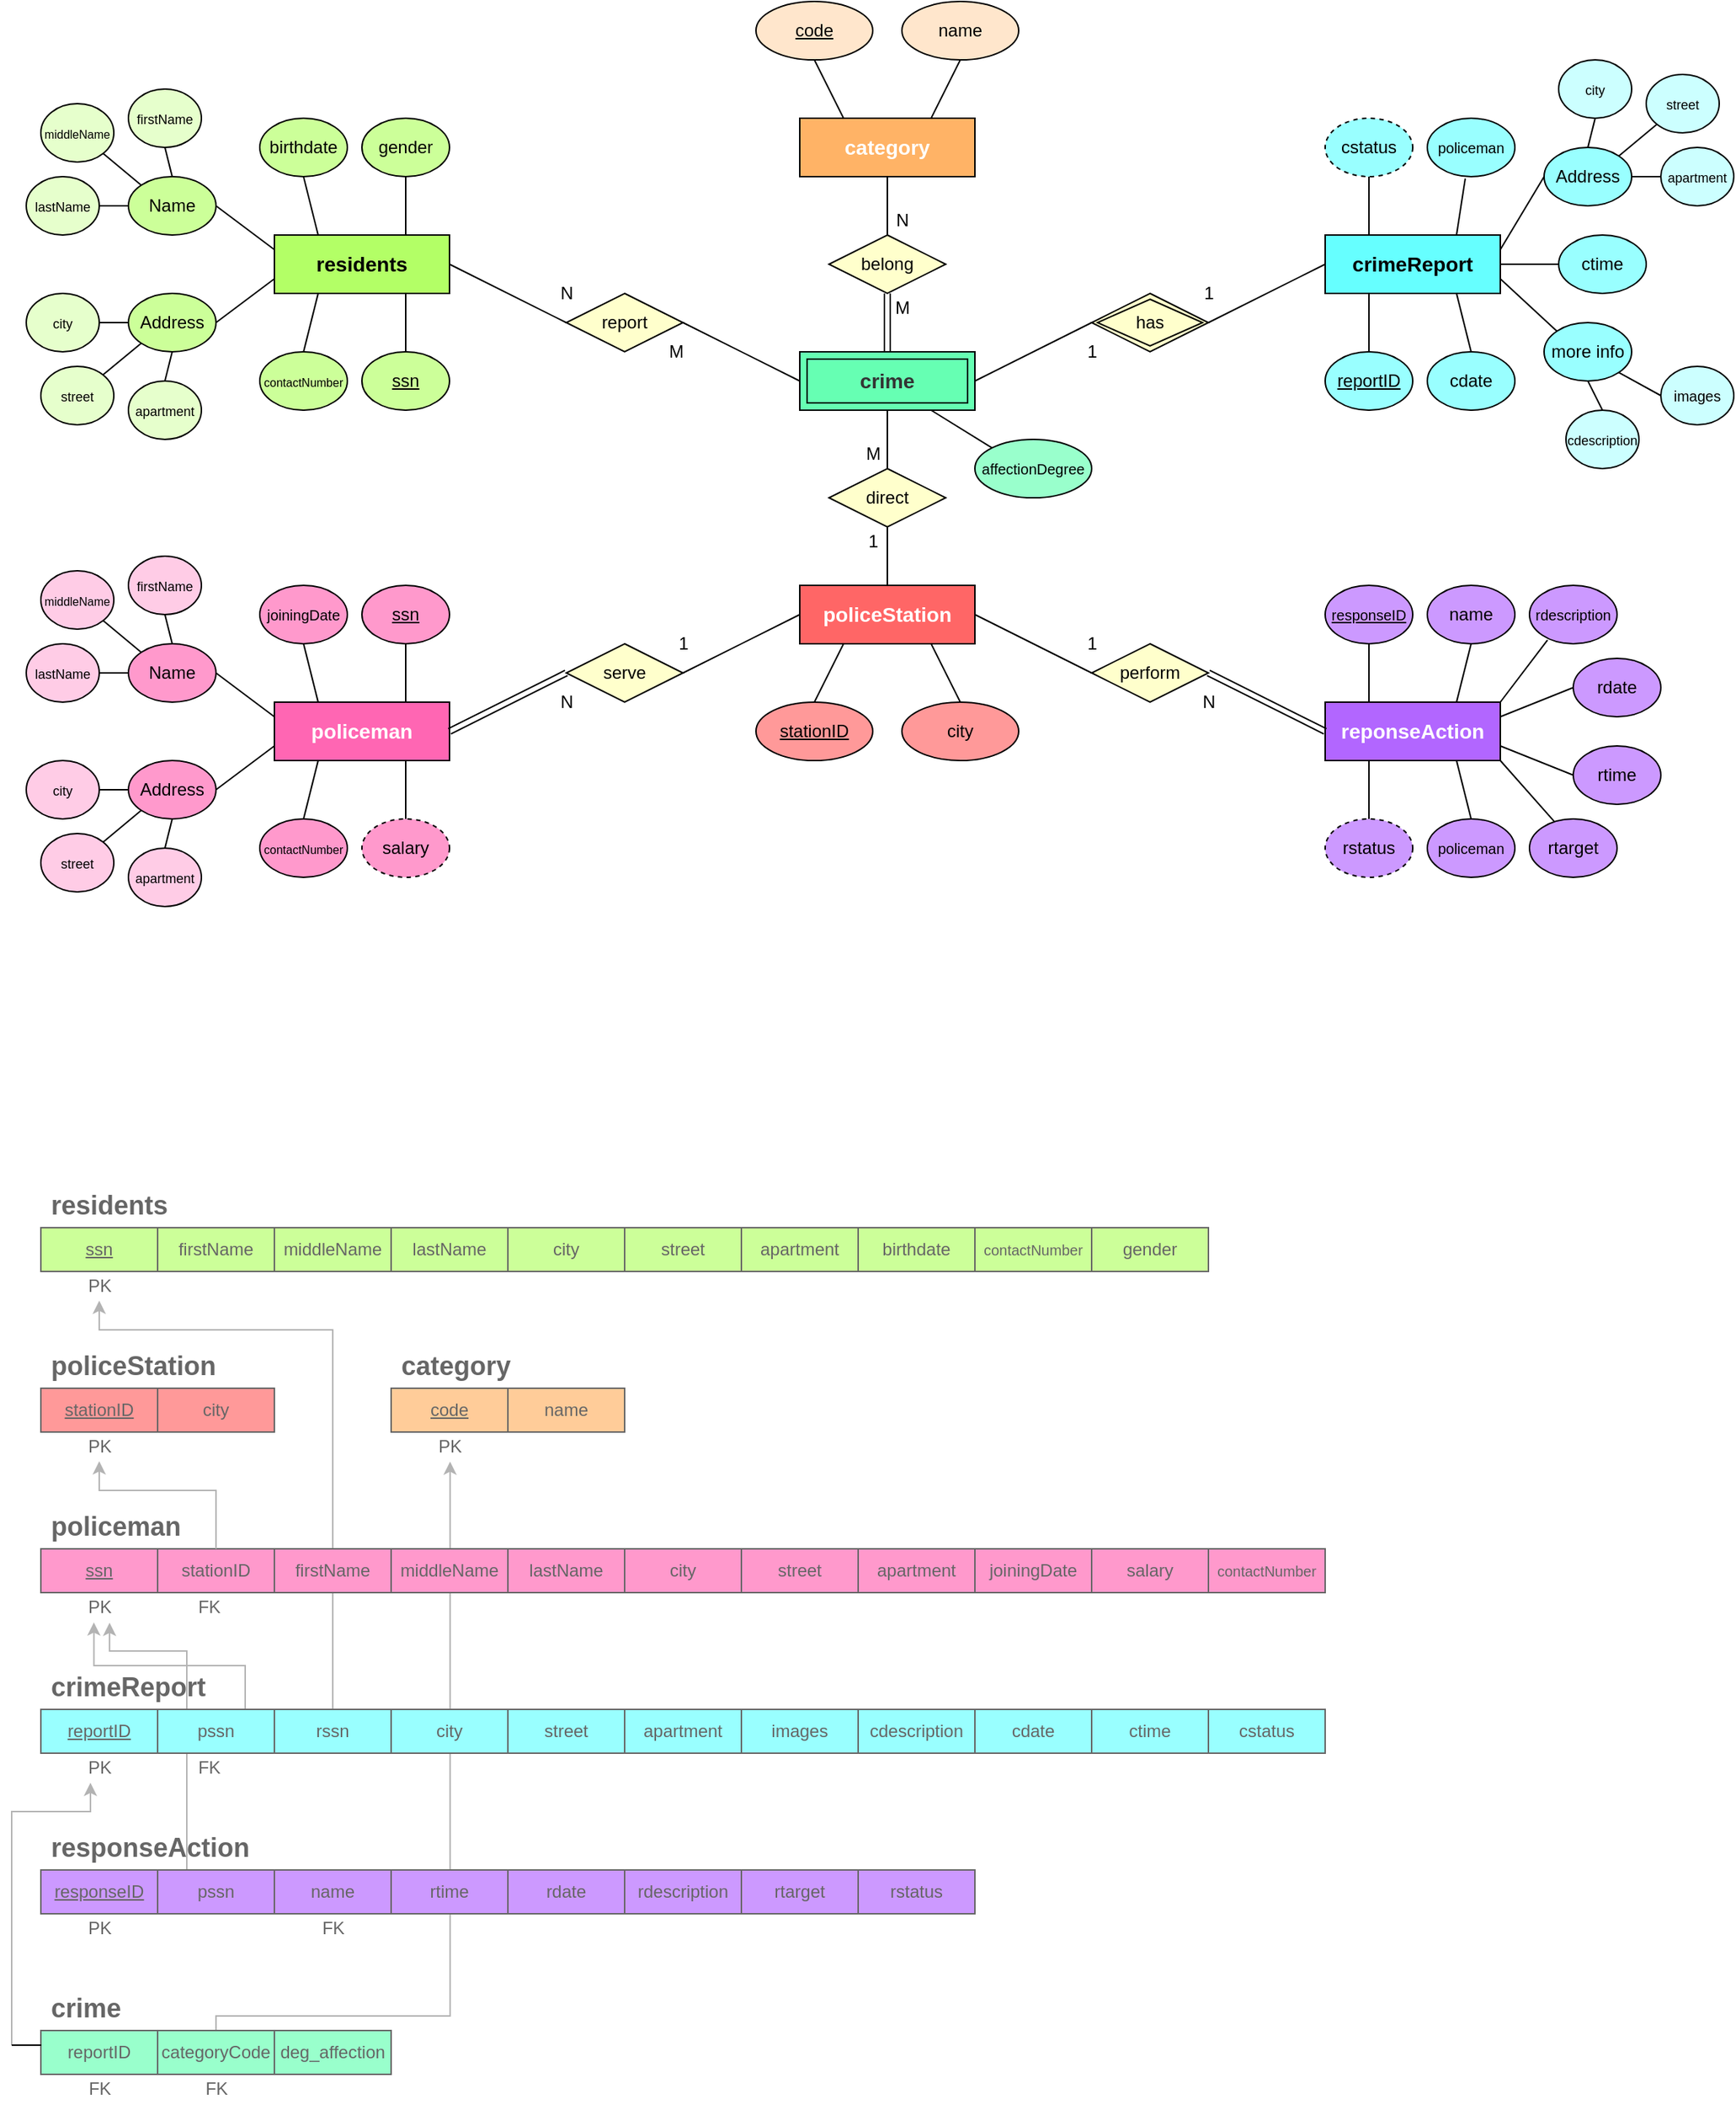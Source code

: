 <mxfile version="15.7.3" type="device"><diagram id="gpGcKiBbCPCmXu0Jpnlw" name="Page-1"><mxGraphModel dx="2313" dy="1711" grid="1" gridSize="10" guides="1" tooltips="1" connect="1" arrows="1" fold="1" page="1" pageScale="1" pageWidth="1600" pageHeight="900" math="0" shadow="0"><root><mxCell id="0"/><mxCell id="1" parent="0"/><mxCell id="67aBHY5QRA2itSq19X-o-214" value="" style="edgeStyle=elbowEdgeStyle;elbow=vertical;endArrow=classic;html=1;rounded=0;fontColor=#666666;strokeColor=#B3B3B3;exitX=0.5;exitY=0;exitDx=0;exitDy=0;entryX=0.5;entryY=1;entryDx=0;entryDy=0;entryPerimeter=0;" parent="1" source="67aBHY5QRA2itSq19X-o-101" target="67aBHY5QRA2itSq19X-o-145" edge="1"><mxGeometry width="50" height="50" relative="1" as="geometry"><mxPoint x="-1110" y="430" as="sourcePoint"/><mxPoint x="-1060" y="380" as="targetPoint"/><Array as="points"><mxPoint x="-1240" y="150"/></Array></mxGeometry></mxCell><mxCell id="67aBHY5QRA2itSq19X-o-205" value="" style="edgeStyle=elbowEdgeStyle;elbow=vertical;endArrow=classic;html=1;rounded=0;fontColor=#666666;entryX=0.736;entryY=1.032;entryDx=0;entryDy=0;entryPerimeter=0;strokeColor=#B3B3B3;exitX=0.25;exitY=0;exitDx=0;exitDy=0;" parent="1" source="67aBHY5QRA2itSq19X-o-123" target="67aBHY5QRA2itSq19X-o-149" edge="1"><mxGeometry width="50" height="50" relative="1" as="geometry"><mxPoint x="-1160" y="520" as="sourcePoint"/><mxPoint x="-1320" y="360" as="targetPoint"/><Array as="points"><mxPoint x="-1240" y="370"/></Array></mxGeometry></mxCell><mxCell id="67aBHY5QRA2itSq19X-o-198" value="" style="edgeStyle=segmentEdgeStyle;endArrow=classic;html=1;rounded=0;fontColor=#666666;entryX=0.513;entryY=1.01;entryDx=0;entryDy=0;entryPerimeter=0;exitX=0.5;exitY=0;exitDx=0;exitDy=0;strokeColor=#B3B3B3;" parent="1" source="67aBHY5QRA2itSq19X-o-139" target="67aBHY5QRA2itSq19X-o-151" edge="1"><mxGeometry width="50" height="50" relative="1" as="geometry"><mxPoint x="-1130" y="680" as="sourcePoint"/><mxPoint x="-1080" y="630" as="targetPoint"/><Array as="points"><mxPoint x="-1240" y="620"/><mxPoint x="-1080" y="620"/></Array></mxGeometry></mxCell><mxCell id="67aBHY5QRA2itSq19X-o-206" value="" style="edgeStyle=elbowEdgeStyle;elbow=vertical;endArrow=classic;html=1;rounded=0;fontColor=#666666;entryX=0.299;entryY=1.013;entryDx=0;entryDy=0;entryPerimeter=0;strokeColor=#B3B3B3;" parent="1" target="67aBHY5QRA2itSq19X-o-160" edge="1"><mxGeometry width="50" height="50" relative="1" as="geometry"><mxPoint x="-1380" y="640" as="sourcePoint"/><mxPoint x="-1360" y="580" as="targetPoint"/><Array as="points"><mxPoint x="-1360" y="480"/><mxPoint x="-1370" y="480"/></Array></mxGeometry></mxCell><mxCell id="67aBHY5QRA2itSq19X-o-207" value="" style="edgeStyle=elbowEdgeStyle;elbow=vertical;endArrow=classic;html=1;rounded=0;fontColor=#666666;exitX=0.75;exitY=0;exitDx=0;exitDy=0;entryX=0.378;entryY=1.021;entryDx=0;entryDy=0;entryPerimeter=0;strokeColor=#B3B3B3;" parent="1" source="67aBHY5QRA2itSq19X-o-110" target="67aBHY5QRA2itSq19X-o-149" edge="1"><mxGeometry width="50" height="50" relative="1" as="geometry"><mxPoint x="-1270" y="390" as="sourcePoint"/><mxPoint x="-1220" y="340" as="targetPoint"/></mxGeometry></mxCell><mxCell id="sPobWmiITJHNBYKtIoy2-1" value="&lt;font style=&quot;font-size: 10px&quot;&gt;&lt;u&gt;responseID&lt;/u&gt;&lt;/font&gt;" style="ellipse;whiteSpace=wrap;html=1;align=center;fillColor=#CC99FF;" parent="1" vertex="1"><mxGeometry x="-480" y="-360" width="60" height="40" as="geometry"/></mxCell><mxCell id="sPobWmiITJHNBYKtIoy2-5" value="report" style="shape=rhombus;perimeter=rhombusPerimeter;whiteSpace=wrap;html=1;align=center;fillColor=#FFFFCC;" parent="1" vertex="1"><mxGeometry x="-1000" y="-560" width="80" height="40" as="geometry"/></mxCell><mxCell id="sPobWmiITJHNBYKtIoy2-6" value="has" style="shape=rhombus;double=1;perimeter=rhombusPerimeter;whiteSpace=wrap;html=1;align=center;fillColor=#FFFFCC;" parent="1" vertex="1"><mxGeometry x="-640" y="-560" width="80" height="40" as="geometry"/></mxCell><mxCell id="sPobWmiITJHNBYKtIoy2-10" value="&lt;h3&gt;residents&lt;/h3&gt;" style="whiteSpace=wrap;html=1;align=center;fillColor=#B3FF66;fontColor=#000000;fontStyle=1;" parent="1" vertex="1"><mxGeometry x="-1200" y="-600" width="120" height="40" as="geometry"/></mxCell><mxCell id="sPobWmiITJHNBYKtIoy2-12" value="&lt;h3&gt;crimeReport&lt;/h3&gt;" style="whiteSpace=wrap;html=1;align=center;fillColor=#66FFFF;fontColor=#000000;fontStyle=1;" parent="1" vertex="1"><mxGeometry x="-480" y="-600" width="120" height="40" as="geometry"/></mxCell><mxCell id="sPobWmiITJHNBYKtIoy2-13" value="&lt;h3&gt;policeman&lt;/h3&gt;" style="whiteSpace=wrap;html=1;align=center;fillColor=#FF66B3;fontColor=#FFFFFF;fontStyle=1;" parent="1" vertex="1"><mxGeometry x="-1200" y="-280" width="120" height="40" as="geometry"/></mxCell><mxCell id="sPobWmiITJHNBYKtIoy2-14" value="&lt;h3&gt;reponseAction&lt;/h3&gt;" style="whiteSpace=wrap;html=1;align=center;fillColor=#B266FF;fontColor=#FFFFFF;fontStyle=1;" parent="1" vertex="1"><mxGeometry x="-480" y="-280" width="120" height="40" as="geometry"/></mxCell><mxCell id="sPobWmiITJHNBYKtIoy2-16" value="&lt;h3&gt;&lt;font color=&quot;#ffffff&quot;&gt;policeStation&lt;/font&gt;&lt;/h3&gt;" style="whiteSpace=wrap;html=1;align=center;fillColor=#FF6666;" parent="1" vertex="1"><mxGeometry x="-840" y="-360" width="120" height="40" as="geometry"/></mxCell><mxCell id="sPobWmiITJHNBYKtIoy2-19" value="&lt;h3&gt;&lt;font color=&quot;#333333&quot;&gt;crime&lt;/font&gt;&lt;/h3&gt;" style="shape=ext;margin=3;double=1;whiteSpace=wrap;html=1;align=center;fillColor=#66FFB3;" parent="1" vertex="1"><mxGeometry x="-840" y="-520" width="120" height="40" as="geometry"/></mxCell><mxCell id="sPobWmiITJHNBYKtIoy2-20" value="&lt;h3&gt;&lt;font color=&quot;#ffffff&quot; data-font-src=&quot;https://fonts.googleapis.com/css?family=tajawal&quot;&gt;category&lt;/font&gt;&lt;/h3&gt;" style="whiteSpace=wrap;html=1;align=center;fillColor=#FFB366;fontStyle=1;" parent="1" vertex="1"><mxGeometry x="-840" y="-680" width="120" height="40" as="geometry"/></mxCell><mxCell id="sPobWmiITJHNBYKtIoy2-21" value="serve" style="shape=rhombus;perimeter=rhombusPerimeter;whiteSpace=wrap;html=1;align=center;fillColor=#FFFFCC;" parent="1" vertex="1"><mxGeometry x="-1000" y="-320" width="80" height="40" as="geometry"/></mxCell><mxCell id="sPobWmiITJHNBYKtIoy2-22" value="perform" style="shape=rhombus;perimeter=rhombusPerimeter;whiteSpace=wrap;html=1;align=center;fillColor=#FFFFCC;" parent="1" vertex="1"><mxGeometry x="-640" y="-320" width="80" height="40" as="geometry"/></mxCell><mxCell id="sPobWmiITJHNBYKtIoy2-23" value="belong" style="shape=rhombus;perimeter=rhombusPerimeter;whiteSpace=wrap;html=1;align=center;fillColor=#FFFFCC;" parent="1" vertex="1"><mxGeometry x="-820" y="-600" width="80" height="40" as="geometry"/></mxCell><mxCell id="sPobWmiITJHNBYKtIoy2-24" value="direct" style="shape=rhombus;perimeter=rhombusPerimeter;whiteSpace=wrap;html=1;align=center;fillColor=#FFFFCC;" parent="1" vertex="1"><mxGeometry x="-820" y="-440" width="80" height="40" as="geometry"/></mxCell><mxCell id="sPobWmiITJHNBYKtIoy2-25" value="" style="endArrow=none;html=1;entryX=0;entryY=0.5;entryDx=0;entryDy=0;exitX=1;exitY=0.5;exitDx=0;exitDy=0;" parent="1" source="sPobWmiITJHNBYKtIoy2-10" target="sPobWmiITJHNBYKtIoy2-5" edge="1"><mxGeometry relative="1" as="geometry"><mxPoint x="-1200" y="-700.5" as="sourcePoint"/><mxPoint x="-1080" y="-700.5" as="targetPoint"/></mxGeometry></mxCell><mxCell id="sPobWmiITJHNBYKtIoy2-27" value="" style="endArrow=none;html=1;entryX=0;entryY=0.5;entryDx=0;entryDy=0;exitX=1;exitY=0.5;exitDx=0;exitDy=0;" parent="1" source="sPobWmiITJHNBYKtIoy2-5" target="sPobWmiITJHNBYKtIoy2-19" edge="1"><mxGeometry relative="1" as="geometry"><mxPoint x="-1010" y="-740.5" as="sourcePoint"/><mxPoint x="-890" y="-740.5" as="targetPoint"/></mxGeometry></mxCell><mxCell id="sPobWmiITJHNBYKtIoy2-28" value="" style="endArrow=none;html=1;entryX=0;entryY=0.5;entryDx=0;entryDy=0;exitX=1;exitY=0.5;exitDx=0;exitDy=0;shape=link;" parent="1" source="sPobWmiITJHNBYKtIoy2-13" target="sPobWmiITJHNBYKtIoy2-21" edge="1"><mxGeometry relative="1" as="geometry"><mxPoint x="-1240.0" y="-310.59" as="sourcePoint"/><mxPoint x="-1120.0" y="-310.59" as="targetPoint"/></mxGeometry></mxCell><mxCell id="sPobWmiITJHNBYKtIoy2-29" value="" style="endArrow=none;html=1;entryX=0;entryY=0.5;entryDx=0;entryDy=0;exitX=1;exitY=0.5;exitDx=0;exitDy=0;" parent="1" source="sPobWmiITJHNBYKtIoy2-21" target="sPobWmiITJHNBYKtIoy2-16" edge="1"><mxGeometry relative="1" as="geometry"><mxPoint x="-1000.0" y="-260.59" as="sourcePoint"/><mxPoint x="-880.0" y="-260.59" as="targetPoint"/></mxGeometry></mxCell><mxCell id="sPobWmiITJHNBYKtIoy2-30" value="" style="endArrow=none;html=1;exitX=1;exitY=0.5;exitDx=0;exitDy=0;entryX=0;entryY=0.5;entryDx=0;entryDy=0;" parent="1" source="sPobWmiITJHNBYKtIoy2-19" target="sPobWmiITJHNBYKtIoy2-6" edge="1"><mxGeometry relative="1" as="geometry"><mxPoint x="-680.0" y="-740.71" as="sourcePoint"/><mxPoint x="-560.0" y="-740.71" as="targetPoint"/></mxGeometry></mxCell><mxCell id="sPobWmiITJHNBYKtIoy2-31" value="" style="endArrow=none;html=1;entryX=0;entryY=0.5;entryDx=0;entryDy=0;exitX=1;exitY=0.5;exitDx=0;exitDy=0;" parent="1" source="sPobWmiITJHNBYKtIoy2-6" target="sPobWmiITJHNBYKtIoy2-12" edge="1"><mxGeometry relative="1" as="geometry"><mxPoint x="-400" y="-740.71" as="sourcePoint"/><mxPoint x="-280" y="-740.71" as="targetPoint"/></mxGeometry></mxCell><mxCell id="sPobWmiITJHNBYKtIoy2-32" value="" style="endArrow=none;html=1;exitX=1;exitY=0.5;exitDx=0;exitDy=0;entryX=0;entryY=0.5;entryDx=0;entryDy=0;shape=link;" parent="1" source="sPobWmiITJHNBYKtIoy2-22" target="sPobWmiITJHNBYKtIoy2-14" edge="1"><mxGeometry relative="1" as="geometry"><mxPoint x="-400" y="-260" as="sourcePoint"/><mxPoint x="-280" y="-260" as="targetPoint"/></mxGeometry></mxCell><mxCell id="sPobWmiITJHNBYKtIoy2-33" value="" style="endArrow=none;html=1;entryX=0;entryY=0.5;entryDx=0;entryDy=0;exitX=1;exitY=0.5;exitDx=0;exitDy=0;" parent="1" source="sPobWmiITJHNBYKtIoy2-16" target="sPobWmiITJHNBYKtIoy2-22" edge="1"><mxGeometry relative="1" as="geometry"><mxPoint x="-680" y="-260" as="sourcePoint"/><mxPoint x="-560" y="-260" as="targetPoint"/></mxGeometry></mxCell><mxCell id="sPobWmiITJHNBYKtIoy2-34" value="" style="endArrow=none;html=1;exitX=0.5;exitY=1;exitDx=0;exitDy=0;entryX=0.5;entryY=0;entryDx=0;entryDy=0;shape=link;" parent="1" source="sPobWmiITJHNBYKtIoy2-23" target="sPobWmiITJHNBYKtIoy2-19" edge="1"><mxGeometry relative="1" as="geometry"><mxPoint x="-780" y="-580" as="sourcePoint"/><mxPoint x="-780" y="-540" as="targetPoint"/></mxGeometry></mxCell><mxCell id="sPobWmiITJHNBYKtIoy2-37" value="" style="endArrow=none;html=1;exitX=0.5;exitY=1;exitDx=0;exitDy=0;entryX=0.5;entryY=0;entryDx=0;entryDy=0;" parent="1" source="sPobWmiITJHNBYKtIoy2-24" target="sPobWmiITJHNBYKtIoy2-16" edge="1"><mxGeometry relative="1" as="geometry"><mxPoint x="-780" y="-340" as="sourcePoint"/><mxPoint x="-780" y="-300" as="targetPoint"/></mxGeometry></mxCell><mxCell id="sPobWmiITJHNBYKtIoy2-38" value="" style="endArrow=none;html=1;exitX=0.5;exitY=1;exitDx=0;exitDy=0;entryX=0.5;entryY=0;entryDx=0;entryDy=0;" parent="1" source="sPobWmiITJHNBYKtIoy2-20" target="sPobWmiITJHNBYKtIoy2-23" edge="1"><mxGeometry relative="1" as="geometry"><mxPoint x="-780.42" y="-700" as="sourcePoint"/><mxPoint x="-780.42" y="-660" as="targetPoint"/></mxGeometry></mxCell><mxCell id="sPobWmiITJHNBYKtIoy2-39" value="" style="endArrow=none;html=1;exitX=0.5;exitY=1;exitDx=0;exitDy=0;entryX=0.5;entryY=0;entryDx=0;entryDy=0;" parent="1" source="sPobWmiITJHNBYKtIoy2-19" target="sPobWmiITJHNBYKtIoy2-24" edge="1"><mxGeometry relative="1" as="geometry"><mxPoint x="-780.42" y="-470" as="sourcePoint"/><mxPoint x="-780.42" y="-430" as="targetPoint"/></mxGeometry></mxCell><mxCell id="sPobWmiITJHNBYKtIoy2-41" value="&lt;u&gt;stationID&lt;/u&gt;" style="ellipse;whiteSpace=wrap;html=1;align=center;fillColor=#FF9999;" parent="1" vertex="1"><mxGeometry x="-870" y="-280" width="80" height="40" as="geometry"/></mxCell><mxCell id="sPobWmiITJHNBYKtIoy2-42" value="city" style="ellipse;whiteSpace=wrap;html=1;align=center;fillColor=#FF9999;" parent="1" vertex="1"><mxGeometry x="-770" y="-280" width="80" height="40" as="geometry"/></mxCell><mxCell id="sPobWmiITJHNBYKtIoy2-43" value="" style="endArrow=none;html=1;exitX=0.75;exitY=1;exitDx=0;exitDy=0;entryX=0.5;entryY=0;entryDx=0;entryDy=0;" parent="1" source="sPobWmiITJHNBYKtIoy2-16" target="sPobWmiITJHNBYKtIoy2-42" edge="1"><mxGeometry relative="1" as="geometry"><mxPoint x="-800" y="-180.34" as="sourcePoint"/><mxPoint x="-680" y="-180.34" as="targetPoint"/></mxGeometry></mxCell><mxCell id="sPobWmiITJHNBYKtIoy2-44" value="" style="endArrow=none;html=1;exitX=0.5;exitY=0;exitDx=0;exitDy=0;entryX=0.25;entryY=1;entryDx=0;entryDy=0;" parent="1" source="sPobWmiITJHNBYKtIoy2-41" target="sPobWmiITJHNBYKtIoy2-16" edge="1"><mxGeometry relative="1" as="geometry"><mxPoint x="-850" y="-290.0" as="sourcePoint"/><mxPoint x="-730" y="-290.0" as="targetPoint"/></mxGeometry></mxCell><mxCell id="sPobWmiITJHNBYKtIoy2-45" value="&lt;font style=&quot;font-size: 10px&quot;&gt;affectionDegree&lt;/font&gt;" style="ellipse;whiteSpace=wrap;html=1;align=center;fillColor=#99FFCC;" parent="1" vertex="1"><mxGeometry x="-720" y="-460" width="80" height="40" as="geometry"/></mxCell><mxCell id="sPobWmiITJHNBYKtIoy2-46" value="" style="endArrow=none;html=1;exitX=0.5;exitY=1;exitDx=0;exitDy=0;entryX=0.25;entryY=0;entryDx=0;entryDy=0;" parent="1" source="sPobWmiITJHNBYKtIoy2-1" target="sPobWmiITJHNBYKtIoy2-14" edge="1"><mxGeometry relative="1" as="geometry"><mxPoint x="-480" y="-310" as="sourcePoint"/><mxPoint x="-450" y="-290" as="targetPoint"/></mxGeometry></mxCell><mxCell id="sPobWmiITJHNBYKtIoy2-47" value="" style="endArrow=none;html=1;exitX=0.75;exitY=1;exitDx=0;exitDy=0;entryX=0;entryY=0;entryDx=0;entryDy=0;" parent="1" source="sPobWmiITJHNBYKtIoy2-19" target="sPobWmiITJHNBYKtIoy2-45" edge="1"><mxGeometry relative="1" as="geometry"><mxPoint x="-680" y="-400" as="sourcePoint"/><mxPoint x="-560" y="-400" as="targetPoint"/></mxGeometry></mxCell><mxCell id="sPobWmiITJHNBYKtIoy2-49" value="name" style="ellipse;whiteSpace=wrap;html=1;align=center;fillColor=#FFE6CC;" parent="1" vertex="1"><mxGeometry x="-770" y="-760" width="80" height="40" as="geometry"/></mxCell><mxCell id="sPobWmiITJHNBYKtIoy2-50" value="&lt;u&gt;code&lt;/u&gt;" style="ellipse;whiteSpace=wrap;html=1;align=center;fillColor=#FFE6CC;" parent="1" vertex="1"><mxGeometry x="-870" y="-760" width="80" height="40" as="geometry"/></mxCell><mxCell id="sPobWmiITJHNBYKtIoy2-52" value="" style="endArrow=none;html=1;entryX=0.5;entryY=1;entryDx=0;entryDy=0;exitX=0.25;exitY=0;exitDx=0;exitDy=0;" parent="1" source="sPobWmiITJHNBYKtIoy2-20" target="sPobWmiITJHNBYKtIoy2-50" edge="1"><mxGeometry relative="1" as="geometry"><mxPoint x="-970" y="-690" as="sourcePoint"/><mxPoint x="-850" y="-690" as="targetPoint"/></mxGeometry></mxCell><mxCell id="sPobWmiITJHNBYKtIoy2-53" value="" style="endArrow=none;html=1;exitX=0.5;exitY=1;exitDx=0;exitDy=0;entryX=0.75;entryY=0;entryDx=0;entryDy=0;" parent="1" source="sPobWmiITJHNBYKtIoy2-49" target="sPobWmiITJHNBYKtIoy2-20" edge="1"><mxGeometry relative="1" as="geometry"><mxPoint x="-700" y="-700" as="sourcePoint"/><mxPoint x="-580" y="-700" as="targetPoint"/></mxGeometry></mxCell><mxCell id="sPobWmiITJHNBYKtIoy2-59" value="name" style="ellipse;whiteSpace=wrap;html=1;align=center;fillColor=#CC99FF;" parent="1" vertex="1"><mxGeometry x="-410" y="-360" width="60" height="40" as="geometry"/></mxCell><mxCell id="sPobWmiITJHNBYKtIoy2-60" value="&lt;font style=&quot;font-size: 10px&quot;&gt;rdescription&lt;/font&gt;" style="ellipse;whiteSpace=wrap;html=1;align=center;fillColor=#CC99FF;" parent="1" vertex="1"><mxGeometry x="-340" y="-360" width="60" height="40" as="geometry"/></mxCell><mxCell id="sPobWmiITJHNBYKtIoy2-61" value="rdate" style="ellipse;whiteSpace=wrap;html=1;align=center;fillColor=#CC99FF;" parent="1" vertex="1"><mxGeometry x="-310" y="-310" width="60" height="40" as="geometry"/></mxCell><mxCell id="sPobWmiITJHNBYKtIoy2-62" value="rtime" style="ellipse;whiteSpace=wrap;html=1;align=center;fillColor=#CC99FF;" parent="1" vertex="1"><mxGeometry x="-310" y="-250" width="60" height="40" as="geometry"/></mxCell><mxCell id="sPobWmiITJHNBYKtIoy2-63" value="rstatus" style="ellipse;whiteSpace=wrap;html=1;align=center;fillColor=#CC99FF;dashed=1;" parent="1" vertex="1"><mxGeometry x="-480" y="-200" width="60" height="40" as="geometry"/></mxCell><mxCell id="sPobWmiITJHNBYKtIoy2-64" value="&lt;font style=&quot;font-size: 10px&quot;&gt;policeman&lt;/font&gt;" style="ellipse;whiteSpace=wrap;html=1;align=center;fillColor=#CC99FF;" parent="1" vertex="1"><mxGeometry x="-410" y="-200" width="60" height="40" as="geometry"/></mxCell><mxCell id="sPobWmiITJHNBYKtIoy2-65" value="rtarget" style="ellipse;whiteSpace=wrap;html=1;align=center;fillColor=#CC99FF;" parent="1" vertex="1"><mxGeometry x="-340" y="-200" width="60" height="40" as="geometry"/></mxCell><mxCell id="sPobWmiITJHNBYKtIoy2-66" value="" style="endArrow=none;html=1;exitX=0.5;exitY=1;exitDx=0;exitDy=0;entryX=0.75;entryY=0;entryDx=0;entryDy=0;" parent="1" source="sPobWmiITJHNBYKtIoy2-59" target="sPobWmiITJHNBYKtIoy2-14" edge="1"><mxGeometry relative="1" as="geometry"><mxPoint x="-400" y="-310" as="sourcePoint"/><mxPoint x="-370" y="-290" as="targetPoint"/></mxGeometry></mxCell><mxCell id="sPobWmiITJHNBYKtIoy2-67" value="" style="endArrow=none;html=1;exitX=0.206;exitY=0.936;exitDx=0;exitDy=0;exitPerimeter=0;entryX=1;entryY=0;entryDx=0;entryDy=0;" parent="1" source="sPobWmiITJHNBYKtIoy2-60" target="sPobWmiITJHNBYKtIoy2-14" edge="1"><mxGeometry relative="1" as="geometry"><mxPoint x="-360" y="-310" as="sourcePoint"/><mxPoint x="-330" y="-290" as="targetPoint"/></mxGeometry></mxCell><mxCell id="sPobWmiITJHNBYKtIoy2-68" value="" style="endArrow=none;html=1;exitX=1;exitY=0.25;exitDx=0;exitDy=0;entryX=0;entryY=0.5;entryDx=0;entryDy=0;" parent="1" source="sPobWmiITJHNBYKtIoy2-14" target="sPobWmiITJHNBYKtIoy2-61" edge="1"><mxGeometry relative="1" as="geometry"><mxPoint x="-350" y="-280" as="sourcePoint"/><mxPoint x="-320" y="-260" as="targetPoint"/></mxGeometry></mxCell><mxCell id="sPobWmiITJHNBYKtIoy2-72" value="" style="endArrow=none;html=1;exitX=1;exitY=0.75;exitDx=0;exitDy=0;entryX=0;entryY=0.5;entryDx=0;entryDy=0;" parent="1" source="sPobWmiITJHNBYKtIoy2-14" target="sPobWmiITJHNBYKtIoy2-62" edge="1"><mxGeometry relative="1" as="geometry"><mxPoint x="-350" y="-240" as="sourcePoint"/><mxPoint x="-330" y="-210" as="targetPoint"/></mxGeometry></mxCell><mxCell id="sPobWmiITJHNBYKtIoy2-73" value="" style="endArrow=none;html=1;exitX=1;exitY=1;exitDx=0;exitDy=0;entryX=0.282;entryY=0.043;entryDx=0;entryDy=0;entryPerimeter=0;" parent="1" source="sPobWmiITJHNBYKtIoy2-14" target="sPobWmiITJHNBYKtIoy2-65" edge="1"><mxGeometry relative="1" as="geometry"><mxPoint x="-360" y="-220" as="sourcePoint"/><mxPoint x="-330" y="-200" as="targetPoint"/></mxGeometry></mxCell><mxCell id="sPobWmiITJHNBYKtIoy2-74" value="" style="endArrow=none;html=1;exitX=0.75;exitY=1;exitDx=0;exitDy=0;entryX=0.5;entryY=0;entryDx=0;entryDy=0;" parent="1" source="sPobWmiITJHNBYKtIoy2-14" target="sPobWmiITJHNBYKtIoy2-64" edge="1"><mxGeometry relative="1" as="geometry"><mxPoint x="-410" y="-230" as="sourcePoint"/><mxPoint x="-380" y="-210" as="targetPoint"/></mxGeometry></mxCell><mxCell id="sPobWmiITJHNBYKtIoy2-75" value="" style="endArrow=none;html=1;exitX=0.25;exitY=1;exitDx=0;exitDy=0;entryX=0.5;entryY=0;entryDx=0;entryDy=0;" parent="1" source="sPobWmiITJHNBYKtIoy2-14" target="sPobWmiITJHNBYKtIoy2-63" edge="1"><mxGeometry relative="1" as="geometry"><mxPoint x="-470" y="-230" as="sourcePoint"/><mxPoint x="-440" y="-210" as="targetPoint"/></mxGeometry></mxCell><mxCell id="sPobWmiITJHNBYKtIoy2-80" value="&lt;font style=&quot;font-size: 12px&quot;&gt;salary&lt;/font&gt;" style="ellipse;whiteSpace=wrap;html=1;align=center;fillColor=#FF99CC;dashed=1;" parent="1" vertex="1"><mxGeometry x="-1140" y="-200" width="60" height="40" as="geometry"/></mxCell><mxCell id="sPobWmiITJHNBYKtIoy2-81" value="&lt;font style=&quot;font-size: 8px&quot;&gt;contactNumber&lt;/font&gt;" style="ellipse;whiteSpace=wrap;html=1;align=center;fillColor=#FF99CC;" parent="1" vertex="1"><mxGeometry x="-1210" y="-200" width="60" height="40" as="geometry"/></mxCell><mxCell id="sPobWmiITJHNBYKtIoy2-82" value="&lt;font size=&quot;1&quot;&gt;&lt;u style=&quot;font-size: 12px&quot;&gt;ssn&lt;/u&gt;&lt;/font&gt;" style="ellipse;whiteSpace=wrap;html=1;align=center;fillColor=#FF99CC;" parent="1" vertex="1"><mxGeometry x="-1140" y="-360" width="60" height="40" as="geometry"/></mxCell><mxCell id="sPobWmiITJHNBYKtIoy2-83" value="&lt;font style=&quot;font-size: 10px&quot;&gt;joiningDate&lt;/font&gt;" style="ellipse;whiteSpace=wrap;html=1;align=center;fillColor=#FF99CC;" parent="1" vertex="1"><mxGeometry x="-1210" y="-360" width="60" height="40" as="geometry"/></mxCell><mxCell id="sPobWmiITJHNBYKtIoy2-84" value="&lt;font style=&quot;font-size: 12px&quot;&gt;Name&lt;/font&gt;" style="ellipse;whiteSpace=wrap;html=1;align=center;fillColor=#FF99CC;" parent="1" vertex="1"><mxGeometry x="-1300" y="-320" width="60" height="40" as="geometry"/></mxCell><mxCell id="sPobWmiITJHNBYKtIoy2-85" value="&lt;font style=&quot;font-size: 12px&quot;&gt;Address&lt;/font&gt;" style="ellipse;whiteSpace=wrap;html=1;align=center;fillColor=#FF99CC;" parent="1" vertex="1"><mxGeometry x="-1300" y="-240" width="60" height="40" as="geometry"/></mxCell><mxCell id="sPobWmiITJHNBYKtIoy2-88" value="" style="endArrow=none;html=1;exitX=0.75;exitY=1;exitDx=0;exitDy=0;entryX=0.5;entryY=0;entryDx=0;entryDy=0;" parent="1" source="sPobWmiITJHNBYKtIoy2-13" target="sPobWmiITJHNBYKtIoy2-80" edge="1"><mxGeometry relative="1" as="geometry"><mxPoint x="-1110" y="-220.29" as="sourcePoint"/><mxPoint x="-1050" y="-220.29" as="targetPoint"/></mxGeometry></mxCell><mxCell id="sPobWmiITJHNBYKtIoy2-89" value="" style="endArrow=none;html=1;entryX=0.25;entryY=1;entryDx=0;entryDy=0;exitX=0.5;exitY=0;exitDx=0;exitDy=0;" parent="1" source="sPobWmiITJHNBYKtIoy2-81" target="sPobWmiITJHNBYKtIoy2-13" edge="1"><mxGeometry relative="1" as="geometry"><mxPoint x="-1220" y="-220.29" as="sourcePoint"/><mxPoint x="-1160" y="-220.29" as="targetPoint"/></mxGeometry></mxCell><mxCell id="sPobWmiITJHNBYKtIoy2-90" value="" style="endArrow=none;html=1;entryX=0.5;entryY=1;entryDx=0;entryDy=0;exitX=0.75;exitY=0;exitDx=0;exitDy=0;" parent="1" source="sPobWmiITJHNBYKtIoy2-13" target="sPobWmiITJHNBYKtIoy2-82" edge="1"><mxGeometry relative="1" as="geometry"><mxPoint x="-1180" y="-300.29" as="sourcePoint"/><mxPoint x="-1120" y="-300.29" as="targetPoint"/></mxGeometry></mxCell><mxCell id="sPobWmiITJHNBYKtIoy2-91" value="" style="endArrow=none;html=1;exitX=0.5;exitY=1;exitDx=0;exitDy=0;entryX=0.25;entryY=0;entryDx=0;entryDy=0;" parent="1" source="sPobWmiITJHNBYKtIoy2-83" target="sPobWmiITJHNBYKtIoy2-13" edge="1"><mxGeometry relative="1" as="geometry"><mxPoint x="-1210" y="-300.29" as="sourcePoint"/><mxPoint x="-1150" y="-300.29" as="targetPoint"/></mxGeometry></mxCell><mxCell id="sPobWmiITJHNBYKtIoy2-92" value="" style="endArrow=none;html=1;entryX=0;entryY=0.75;entryDx=0;entryDy=0;exitX=1;exitY=0.5;exitDx=0;exitDy=0;" parent="1" source="sPobWmiITJHNBYKtIoy2-85" target="sPobWmiITJHNBYKtIoy2-13" edge="1"><mxGeometry relative="1" as="geometry"><mxPoint x="-1280" y="-250" as="sourcePoint"/><mxPoint x="-1220" y="-250" as="targetPoint"/></mxGeometry></mxCell><mxCell id="sPobWmiITJHNBYKtIoy2-93" value="" style="endArrow=none;html=1;entryX=0;entryY=0.25;entryDx=0;entryDy=0;exitX=1;exitY=0.5;exitDx=0;exitDy=0;" parent="1" source="sPobWmiITJHNBYKtIoy2-84" target="sPobWmiITJHNBYKtIoy2-13" edge="1"><mxGeometry relative="1" as="geometry"><mxPoint x="-1280" y="-270" as="sourcePoint"/><mxPoint x="-1220" y="-270" as="targetPoint"/></mxGeometry></mxCell><mxCell id="sPobWmiITJHNBYKtIoy2-96" value="&lt;font style=&quot;font-size: 9px&quot;&gt;lastName&lt;/font&gt;" style="ellipse;whiteSpace=wrap;html=1;align=center;fillColor=#FFCCE6;" parent="1" vertex="1"><mxGeometry x="-1370" y="-320" width="50" height="40" as="geometry"/></mxCell><mxCell id="sPobWmiITJHNBYKtIoy2-100" value="&lt;font style=&quot;font-size: 8px&quot;&gt;middleName&lt;/font&gt;" style="ellipse;whiteSpace=wrap;html=1;align=center;fillColor=#FFCCE6;" parent="1" vertex="1"><mxGeometry x="-1360" y="-370" width="50" height="40" as="geometry"/></mxCell><mxCell id="sPobWmiITJHNBYKtIoy2-101" value="&lt;font style=&quot;font-size: 9px&quot;&gt;firstName&lt;/font&gt;" style="ellipse;whiteSpace=wrap;html=1;align=center;fillColor=#FFCCE6;" parent="1" vertex="1"><mxGeometry x="-1300" y="-380" width="50" height="40" as="geometry"/></mxCell><mxCell id="sPobWmiITJHNBYKtIoy2-102" value="&lt;font style=&quot;font-size: 9px&quot;&gt;city&lt;/font&gt;" style="ellipse;whiteSpace=wrap;html=1;align=center;fillColor=#FFCCE6;" parent="1" vertex="1"><mxGeometry x="-1370" y="-240" width="50" height="40" as="geometry"/></mxCell><mxCell id="sPobWmiITJHNBYKtIoy2-103" value="&lt;font style=&quot;font-size: 9px&quot;&gt;street&lt;/font&gt;" style="ellipse;whiteSpace=wrap;html=1;align=center;fillColor=#FFCCE6;" parent="1" vertex="1"><mxGeometry x="-1360" y="-190" width="50" height="40" as="geometry"/></mxCell><mxCell id="sPobWmiITJHNBYKtIoy2-104" value="&lt;font style=&quot;font-size: 9px&quot;&gt;apartment&lt;/font&gt;" style="ellipse;whiteSpace=wrap;html=1;align=center;fillColor=#FFCCE6;" parent="1" vertex="1"><mxGeometry x="-1300" y="-180" width="50" height="40" as="geometry"/></mxCell><mxCell id="sPobWmiITJHNBYKtIoy2-105" value="" style="endArrow=none;html=1;entryX=0.5;entryY=0;entryDx=0;entryDy=0;exitX=0.5;exitY=1;exitDx=0;exitDy=0;" parent="1" source="sPobWmiITJHNBYKtIoy2-85" target="sPobWmiITJHNBYKtIoy2-104" edge="1"><mxGeometry relative="1" as="geometry"><mxPoint x="-1280" y="-190" as="sourcePoint"/><mxPoint x="-1250" y="-190" as="targetPoint"/></mxGeometry></mxCell><mxCell id="sPobWmiITJHNBYKtIoy2-106" value="" style="endArrow=none;html=1;entryX=0;entryY=1;entryDx=0;entryDy=0;exitX=1;exitY=0;exitDx=0;exitDy=0;" parent="1" source="sPobWmiITJHNBYKtIoy2-103" target="sPobWmiITJHNBYKtIoy2-85" edge="1"><mxGeometry relative="1" as="geometry"><mxPoint x="-1320" y="-200" as="sourcePoint"/><mxPoint x="-1290" y="-200" as="targetPoint"/></mxGeometry></mxCell><mxCell id="sPobWmiITJHNBYKtIoy2-107" value="" style="endArrow=none;html=1;entryX=0;entryY=0.5;entryDx=0;entryDy=0;exitX=1;exitY=0.5;exitDx=0;exitDy=0;" parent="1" source="sPobWmiITJHNBYKtIoy2-102" target="sPobWmiITJHNBYKtIoy2-85" edge="1"><mxGeometry relative="1" as="geometry"><mxPoint x="-1330" y="-240.57" as="sourcePoint"/><mxPoint x="-1300" y="-240.57" as="targetPoint"/></mxGeometry></mxCell><mxCell id="sPobWmiITJHNBYKtIoy2-108" value="" style="endArrow=none;html=1;entryX=0;entryY=0.5;entryDx=0;entryDy=0;exitX=1;exitY=0.5;exitDx=0;exitDy=0;" parent="1" source="sPobWmiITJHNBYKtIoy2-96" target="sPobWmiITJHNBYKtIoy2-84" edge="1"><mxGeometry relative="1" as="geometry"><mxPoint x="-1330" y="-280" as="sourcePoint"/><mxPoint x="-1300" y="-280" as="targetPoint"/></mxGeometry></mxCell><mxCell id="sPobWmiITJHNBYKtIoy2-109" value="" style="endArrow=none;html=1;entryX=0;entryY=0;entryDx=0;entryDy=0;exitX=1;exitY=1;exitDx=0;exitDy=0;" parent="1" source="sPobWmiITJHNBYKtIoy2-100" target="sPobWmiITJHNBYKtIoy2-84" edge="1"><mxGeometry relative="1" as="geometry"><mxPoint x="-1320" y="-320.57" as="sourcePoint"/><mxPoint x="-1290" y="-320.57" as="targetPoint"/></mxGeometry></mxCell><mxCell id="sPobWmiITJHNBYKtIoy2-111" value="" style="endArrow=none;html=1;exitX=0.5;exitY=1;exitDx=0;exitDy=0;entryX=0.5;entryY=0;entryDx=0;entryDy=0;" parent="1" source="sPobWmiITJHNBYKtIoy2-101" target="sPobWmiITJHNBYKtIoy2-84" edge="1"><mxGeometry relative="1" as="geometry"><mxPoint x="-1280" y="-330" as="sourcePoint"/><mxPoint x="-1250" y="-330" as="targetPoint"/></mxGeometry></mxCell><mxCell id="sPobWmiITJHNBYKtIoy2-114" value="&lt;span style=&quot;font-size: 8px&quot;&gt;contactNumber&lt;/span&gt;" style="ellipse;whiteSpace=wrap;html=1;align=center;fillColor=#CCFF99;" parent="1" vertex="1"><mxGeometry x="-1210" y="-520" width="60" height="40" as="geometry"/></mxCell><mxCell id="sPobWmiITJHNBYKtIoy2-115" value="&lt;font size=&quot;1&quot;&gt;&lt;span style=&quot;font-size: 12px&quot;&gt;gender&lt;/span&gt;&lt;/font&gt;" style="ellipse;whiteSpace=wrap;html=1;align=center;fillColor=#CCFF99;" parent="1" vertex="1"><mxGeometry x="-1140" y="-680" width="60" height="40" as="geometry"/></mxCell><mxCell id="sPobWmiITJHNBYKtIoy2-116" value="&lt;font size=&quot;1&quot;&gt;&lt;span style=&quot;font-size: 12px&quot;&gt;birthdate&lt;/span&gt;&lt;/font&gt;" style="ellipse;whiteSpace=wrap;html=1;align=center;fillColor=#CCFF99;" parent="1" vertex="1"><mxGeometry x="-1210" y="-680" width="60" height="40" as="geometry"/></mxCell><mxCell id="sPobWmiITJHNBYKtIoy2-124" value="&lt;font size=&quot;1&quot;&gt;&lt;span style=&quot;font-size: 12px&quot;&gt;&lt;u&gt;ssn&lt;/u&gt;&lt;/span&gt;&lt;/font&gt;" style="ellipse;whiteSpace=wrap;html=1;align=center;fillColor=#CCFF99;" parent="1" vertex="1"><mxGeometry x="-1140" y="-520" width="60" height="40" as="geometry"/></mxCell><mxCell id="sPobWmiITJHNBYKtIoy2-125" value="&lt;font style=&quot;font-size: 12px&quot;&gt;Name&lt;/font&gt;" style="ellipse;whiteSpace=wrap;html=1;align=center;fillColor=#CCFF99;" parent="1" vertex="1"><mxGeometry x="-1300" y="-640" width="60" height="40" as="geometry"/></mxCell><mxCell id="sPobWmiITJHNBYKtIoy2-126" value="&lt;font style=&quot;font-size: 12px&quot;&gt;Address&lt;/font&gt;" style="ellipse;whiteSpace=wrap;html=1;align=center;fillColor=#CCFF99;" parent="1" vertex="1"><mxGeometry x="-1300" y="-560" width="60" height="40" as="geometry"/></mxCell><mxCell id="sPobWmiITJHNBYKtIoy2-127" value="&lt;font style=&quot;font-size: 9px&quot;&gt;lastName&lt;/font&gt;" style="ellipse;whiteSpace=wrap;html=1;align=center;fillColor=#E6FFCC;" parent="1" vertex="1"><mxGeometry x="-1370" y="-640" width="50" height="40" as="geometry"/></mxCell><mxCell id="sPobWmiITJHNBYKtIoy2-128" value="&lt;font style=&quot;font-size: 8px&quot;&gt;middleName&lt;/font&gt;" style="ellipse;whiteSpace=wrap;html=1;align=center;fillColor=#E6FFCC;" parent="1" vertex="1"><mxGeometry x="-1360" y="-690" width="50" height="40" as="geometry"/></mxCell><mxCell id="sPobWmiITJHNBYKtIoy2-129" value="&lt;font style=&quot;font-size: 9px&quot;&gt;firstName&lt;/font&gt;" style="ellipse;whiteSpace=wrap;html=1;align=center;fillColor=#E6FFCC;" parent="1" vertex="1"><mxGeometry x="-1300" y="-700" width="50" height="40" as="geometry"/></mxCell><mxCell id="sPobWmiITJHNBYKtIoy2-130" value="&lt;font style=&quot;font-size: 9px&quot;&gt;city&lt;/font&gt;" style="ellipse;whiteSpace=wrap;html=1;align=center;fillColor=#E6FFCC;" parent="1" vertex="1"><mxGeometry x="-1370" y="-560" width="50" height="40" as="geometry"/></mxCell><mxCell id="sPobWmiITJHNBYKtIoy2-131" value="&lt;font style=&quot;font-size: 9px&quot;&gt;street&lt;/font&gt;" style="ellipse;whiteSpace=wrap;html=1;align=center;fillColor=#E6FFCC;" parent="1" vertex="1"><mxGeometry x="-1360" y="-510" width="50" height="40" as="geometry"/></mxCell><mxCell id="sPobWmiITJHNBYKtIoy2-132" value="&lt;font style=&quot;font-size: 9px&quot;&gt;apartment&lt;/font&gt;" style="ellipse;whiteSpace=wrap;html=1;align=center;fillColor=#E6FFCC;" parent="1" vertex="1"><mxGeometry x="-1300" y="-500" width="50" height="40" as="geometry"/></mxCell><mxCell id="sPobWmiITJHNBYKtIoy2-133" value="" style="endArrow=none;html=1;entryX=0.5;entryY=0;entryDx=0;entryDy=0;exitX=0.5;exitY=1;exitDx=0;exitDy=0;" parent="1" source="sPobWmiITJHNBYKtIoy2-126" edge="1"><mxGeometry relative="1" as="geometry"><mxPoint x="-1280" y="-510" as="sourcePoint"/><mxPoint x="-1275" y="-500" as="targetPoint"/></mxGeometry></mxCell><mxCell id="sPobWmiITJHNBYKtIoy2-134" value="" style="endArrow=none;html=1;entryX=0;entryY=1;entryDx=0;entryDy=0;exitX=1;exitY=0;exitDx=0;exitDy=0;" parent="1" target="sPobWmiITJHNBYKtIoy2-126" edge="1"><mxGeometry relative="1" as="geometry"><mxPoint x="-1317.427" y="-504.226" as="sourcePoint"/><mxPoint x="-1290" y="-520" as="targetPoint"/></mxGeometry></mxCell><mxCell id="sPobWmiITJHNBYKtIoy2-135" value="" style="endArrow=none;html=1;entryX=0;entryY=0.5;entryDx=0;entryDy=0;exitX=1;exitY=0.5;exitDx=0;exitDy=0;" parent="1" source="sPobWmiITJHNBYKtIoy2-130" target="sPobWmiITJHNBYKtIoy2-126" edge="1"><mxGeometry relative="1" as="geometry"><mxPoint x="-1330" y="-560.57" as="sourcePoint"/><mxPoint x="-1300" y="-560.57" as="targetPoint"/></mxGeometry></mxCell><mxCell id="sPobWmiITJHNBYKtIoy2-136" value="" style="endArrow=none;html=1;entryX=0;entryY=0.5;entryDx=0;entryDy=0;exitX=1;exitY=0.5;exitDx=0;exitDy=0;" parent="1" source="sPobWmiITJHNBYKtIoy2-127" target="sPobWmiITJHNBYKtIoy2-125" edge="1"><mxGeometry relative="1" as="geometry"><mxPoint x="-1330" y="-600" as="sourcePoint"/><mxPoint x="-1300" y="-600" as="targetPoint"/></mxGeometry></mxCell><mxCell id="sPobWmiITJHNBYKtIoy2-137" value="" style="endArrow=none;html=1;entryX=0;entryY=0;entryDx=0;entryDy=0;exitX=1;exitY=1;exitDx=0;exitDy=0;" parent="1" source="sPobWmiITJHNBYKtIoy2-128" target="sPobWmiITJHNBYKtIoy2-125" edge="1"><mxGeometry relative="1" as="geometry"><mxPoint x="-1320" y="-640.57" as="sourcePoint"/><mxPoint x="-1290" y="-640.57" as="targetPoint"/></mxGeometry></mxCell><mxCell id="sPobWmiITJHNBYKtIoy2-138" value="" style="endArrow=none;html=1;exitX=0.5;exitY=1;exitDx=0;exitDy=0;entryX=0.5;entryY=0;entryDx=0;entryDy=0;" parent="1" source="sPobWmiITJHNBYKtIoy2-129" target="sPobWmiITJHNBYKtIoy2-125" edge="1"><mxGeometry relative="1" as="geometry"><mxPoint x="-1280" y="-650" as="sourcePoint"/><mxPoint x="-1250" y="-650" as="targetPoint"/></mxGeometry></mxCell><mxCell id="sPobWmiITJHNBYKtIoy2-154" value="" style="endArrow=none;html=1;entryX=0.5;entryY=1;entryDx=0;entryDy=0;exitX=0.75;exitY=0;exitDx=0;exitDy=0;" parent="1" source="sPobWmiITJHNBYKtIoy2-10" target="sPobWmiITJHNBYKtIoy2-115" edge="1"><mxGeometry relative="1" as="geometry"><mxPoint x="-1130" y="-619.5" as="sourcePoint"/><mxPoint x="-1090" y="-621" as="targetPoint"/></mxGeometry></mxCell><mxCell id="sPobWmiITJHNBYKtIoy2-155" value="" style="endArrow=none;html=1;entryX=0.5;entryY=1;entryDx=0;entryDy=0;exitX=0.25;exitY=0;exitDx=0;exitDy=0;" parent="1" source="sPobWmiITJHNBYKtIoy2-10" target="sPobWmiITJHNBYKtIoy2-116" edge="1"><mxGeometry relative="1" as="geometry"><mxPoint x="-1200" y="-619.25" as="sourcePoint"/><mxPoint x="-1160" y="-620.75" as="targetPoint"/></mxGeometry></mxCell><mxCell id="sPobWmiITJHNBYKtIoy2-157" value="" style="endArrow=none;html=1;entryX=0.75;entryY=1;entryDx=0;entryDy=0;exitX=0.5;exitY=0;exitDx=0;exitDy=0;" parent="1" source="sPobWmiITJHNBYKtIoy2-124" target="sPobWmiITJHNBYKtIoy2-10" edge="1"><mxGeometry relative="1" as="geometry"><mxPoint x="-1130" y="-539.25" as="sourcePoint"/><mxPoint x="-1090" y="-540.75" as="targetPoint"/></mxGeometry></mxCell><mxCell id="sPobWmiITJHNBYKtIoy2-158" value="" style="endArrow=none;html=1;entryX=0.5;entryY=0;entryDx=0;entryDy=0;exitX=0.25;exitY=1;exitDx=0;exitDy=0;" parent="1" source="sPobWmiITJHNBYKtIoy2-10" target="sPobWmiITJHNBYKtIoy2-114" edge="1"><mxGeometry relative="1" as="geometry"><mxPoint x="-1200" y="-539.25" as="sourcePoint"/><mxPoint x="-1160" y="-540.75" as="targetPoint"/></mxGeometry></mxCell><mxCell id="sPobWmiITJHNBYKtIoy2-159" value="" style="endArrow=none;html=1;entryX=0;entryY=0.75;entryDx=0;entryDy=0;exitX=1;exitY=0.5;exitDx=0;exitDy=0;" parent="1" source="sPobWmiITJHNBYKtIoy2-126" target="sPobWmiITJHNBYKtIoy2-10" edge="1"><mxGeometry relative="1" as="geometry"><mxPoint x="-1260" y="-568.5" as="sourcePoint"/><mxPoint x="-1220" y="-570" as="targetPoint"/></mxGeometry></mxCell><mxCell id="sPobWmiITJHNBYKtIoy2-160" value="" style="endArrow=none;html=1;exitX=1;exitY=0.5;exitDx=0;exitDy=0;entryX=0;entryY=0.25;entryDx=0;entryDy=0;" parent="1" source="sPobWmiITJHNBYKtIoy2-125" target="sPobWmiITJHNBYKtIoy2-10" edge="1"><mxGeometry relative="1" as="geometry"><mxPoint x="-1250" y="-598.5" as="sourcePoint"/><mxPoint x="-1210" y="-600" as="targetPoint"/></mxGeometry></mxCell><mxCell id="sPobWmiITJHNBYKtIoy2-162" value="&lt;u&gt;reportID&lt;/u&gt;" style="ellipse;whiteSpace=wrap;html=1;align=center;fillColor=#99FFFF;" parent="1" vertex="1"><mxGeometry x="-480" y="-520" width="60" height="40" as="geometry"/></mxCell><mxCell id="sPobWmiITJHNBYKtIoy2-163" value="cdate" style="ellipse;whiteSpace=wrap;html=1;align=center;fillColor=#99FFFF;" parent="1" vertex="1"><mxGeometry x="-410" y="-520" width="60" height="40" as="geometry"/></mxCell><mxCell id="sPobWmiITJHNBYKtIoy2-164" value="cstatus" style="ellipse;whiteSpace=wrap;html=1;align=center;fillColor=#99FFFF;dashed=1;" parent="1" vertex="1"><mxGeometry x="-480" y="-680" width="60" height="40" as="geometry"/></mxCell><mxCell id="sPobWmiITJHNBYKtIoy2-165" value="&lt;span style=&quot;font-size: 10px&quot;&gt;policeman&lt;/span&gt;" style="ellipse;whiteSpace=wrap;html=1;align=center;fillColor=#99FFFF;" parent="1" vertex="1"><mxGeometry x="-410" y="-680" width="60" height="40" as="geometry"/></mxCell><mxCell id="sPobWmiITJHNBYKtIoy2-166" value="more info" style="ellipse;whiteSpace=wrap;html=1;align=center;fillColor=#99FFFF;" parent="1" vertex="1"><mxGeometry x="-330" y="-540" width="60" height="40" as="geometry"/></mxCell><mxCell id="sPobWmiITJHNBYKtIoy2-167" value="Address" style="ellipse;whiteSpace=wrap;html=1;align=center;fillColor=#99FFFF;" parent="1" vertex="1"><mxGeometry x="-330" y="-660" width="60" height="40" as="geometry"/></mxCell><mxCell id="sPobWmiITJHNBYKtIoy2-168" value="ctime" style="ellipse;whiteSpace=wrap;html=1;align=center;fillColor=#99FFFF;" parent="1" vertex="1"><mxGeometry x="-320" y="-600" width="60" height="40" as="geometry"/></mxCell><mxCell id="sPobWmiITJHNBYKtIoy2-170" value="&lt;font style=&quot;font-size: 9px&quot;&gt;city&lt;/font&gt;" style="ellipse;whiteSpace=wrap;html=1;align=center;fillColor=#CCFFFF;" parent="1" vertex="1"><mxGeometry x="-320" y="-720" width="50" height="40" as="geometry"/></mxCell><mxCell id="sPobWmiITJHNBYKtIoy2-171" value="&lt;font style=&quot;font-size: 9px&quot;&gt;street&lt;/font&gt;" style="ellipse;whiteSpace=wrap;html=1;align=center;fillColor=#CCFFFF;" parent="1" vertex="1"><mxGeometry x="-260" y="-710" width="50" height="40" as="geometry"/></mxCell><mxCell id="sPobWmiITJHNBYKtIoy2-173" style="edgeStyle=orthogonalEdgeStyle;jumpStyle=gap;orthogonalLoop=1;jettySize=auto;html=1;exitX=0;exitY=0.5;exitDx=0;exitDy=0;entryX=1;entryY=0.5;entryDx=0;entryDy=0;fontFamily=Helvetica;fontSize=9;fontColor=#FFFFFF;endArrow=none;endFill=0;" parent="1" source="sPobWmiITJHNBYKtIoy2-172" target="sPobWmiITJHNBYKtIoy2-167" edge="1"><mxGeometry relative="1" as="geometry"/></mxCell><mxCell id="sPobWmiITJHNBYKtIoy2-172" value="&lt;font style=&quot;font-size: 9px&quot;&gt;apartment&lt;/font&gt;" style="ellipse;whiteSpace=wrap;html=1;align=center;fillColor=#CCFFFF;" parent="1" vertex="1"><mxGeometry x="-250" y="-660" width="50" height="40" as="geometry"/></mxCell><mxCell id="sPobWmiITJHNBYKtIoy2-176" value="&lt;font size=&quot;1&quot;&gt;images&lt;/font&gt;" style="ellipse;whiteSpace=wrap;html=1;align=center;fillColor=#CCFFFF;" parent="1" vertex="1"><mxGeometry x="-250" y="-510" width="50" height="40" as="geometry"/></mxCell><mxCell id="sPobWmiITJHNBYKtIoy2-177" value="&lt;font style=&quot;font-size: 9px&quot;&gt;cdescription&lt;/font&gt;" style="ellipse;whiteSpace=wrap;html=1;align=center;fillColor=#CCFFFF;" parent="1" vertex="1"><mxGeometry x="-315" y="-480" width="50" height="40" as="geometry"/></mxCell><mxCell id="sPobWmiITJHNBYKtIoy2-179" value="" style="endArrow=none;html=1;exitX=0.5;exitY=1;exitDx=0;exitDy=0;entryX=0.25;entryY=0;entryDx=0;entryDy=0;" parent="1" source="sPobWmiITJHNBYKtIoy2-164" target="sPobWmiITJHNBYKtIoy2-12" edge="1"><mxGeometry relative="1" as="geometry"><mxPoint x="-470" y="-620" as="sourcePoint"/><mxPoint x="-430" y="-620" as="targetPoint"/></mxGeometry></mxCell><mxCell id="sPobWmiITJHNBYKtIoy2-180" value="" style="endArrow=none;html=1;entryX=0.433;entryY=1.032;entryDx=0;entryDy=0;entryPerimeter=0;exitX=0.75;exitY=0;exitDx=0;exitDy=0;" parent="1" source="sPobWmiITJHNBYKtIoy2-12" target="sPobWmiITJHNBYKtIoy2-165" edge="1"><mxGeometry relative="1" as="geometry"><mxPoint x="-410" y="-620.34" as="sourcePoint"/><mxPoint x="-370" y="-620.34" as="targetPoint"/></mxGeometry></mxCell><mxCell id="sPobWmiITJHNBYKtIoy2-181" value="" style="endArrow=none;html=1;exitX=1;exitY=0.25;exitDx=0;exitDy=0;entryX=0;entryY=0.5;entryDx=0;entryDy=0;" parent="1" source="sPobWmiITJHNBYKtIoy2-12" target="sPobWmiITJHNBYKtIoy2-167" edge="1"><mxGeometry relative="1" as="geometry"><mxPoint x="-370" y="-610" as="sourcePoint"/><mxPoint x="-330" y="-610" as="targetPoint"/></mxGeometry></mxCell><mxCell id="sPobWmiITJHNBYKtIoy2-182" value="" style="endArrow=none;html=1;exitX=1;exitY=0.5;exitDx=0;exitDy=0;entryX=0;entryY=0.5;entryDx=0;entryDy=0;" parent="1" source="sPobWmiITJHNBYKtIoy2-12" target="sPobWmiITJHNBYKtIoy2-168" edge="1"><mxGeometry relative="1" as="geometry"><mxPoint x="-350" y="-560" as="sourcePoint"/><mxPoint x="-310" y="-560" as="targetPoint"/></mxGeometry></mxCell><mxCell id="sPobWmiITJHNBYKtIoy2-184" value="" style="endArrow=none;html=1;exitX=1;exitY=0.75;exitDx=0;exitDy=0;entryX=0;entryY=0;entryDx=0;entryDy=0;" parent="1" source="sPobWmiITJHNBYKtIoy2-12" target="sPobWmiITJHNBYKtIoy2-166" edge="1"><mxGeometry relative="1" as="geometry"><mxPoint x="-360" y="-550" as="sourcePoint"/><mxPoint x="-330" y="-540.34" as="targetPoint"/></mxGeometry></mxCell><mxCell id="sPobWmiITJHNBYKtIoy2-185" value="" style="endArrow=none;html=1;exitX=0.75;exitY=1;exitDx=0;exitDy=0;entryX=0.5;entryY=0;entryDx=0;entryDy=0;" parent="1" source="sPobWmiITJHNBYKtIoy2-12" target="sPobWmiITJHNBYKtIoy2-163" edge="1"><mxGeometry relative="1" as="geometry"><mxPoint x="-410" y="-530.0" as="sourcePoint"/><mxPoint x="-370" y="-530.0" as="targetPoint"/></mxGeometry></mxCell><mxCell id="sPobWmiITJHNBYKtIoy2-186" value="" style="endArrow=none;html=1;entryX=0.25;entryY=1;entryDx=0;entryDy=0;exitX=0.5;exitY=0;exitDx=0;exitDy=0;" parent="1" source="sPobWmiITJHNBYKtIoy2-162" target="sPobWmiITJHNBYKtIoy2-12" edge="1"><mxGeometry relative="1" as="geometry"><mxPoint x="-480" y="-540" as="sourcePoint"/><mxPoint x="-440" y="-540" as="targetPoint"/></mxGeometry></mxCell><mxCell id="sPobWmiITJHNBYKtIoy2-188" value="" style="endArrow=none;html=1;entryX=0.5;entryY=1;entryDx=0;entryDy=0;exitX=0.5;exitY=0;exitDx=0;exitDy=0;" parent="1" source="sPobWmiITJHNBYKtIoy2-167" target="sPobWmiITJHNBYKtIoy2-170" edge="1"><mxGeometry relative="1" as="geometry"><mxPoint x="-320" y="-670.34" as="sourcePoint"/><mxPoint x="-280" y="-670.34" as="targetPoint"/></mxGeometry></mxCell><mxCell id="sPobWmiITJHNBYKtIoy2-189" value="" style="endArrow=none;html=1;exitX=1;exitY=0;exitDx=0;exitDy=0;entryX=0;entryY=1;entryDx=0;entryDy=0;" parent="1" source="sPobWmiITJHNBYKtIoy2-167" target="sPobWmiITJHNBYKtIoy2-171" edge="1"><mxGeometry relative="1" as="geometry"><mxPoint x="-270" y="-660.69" as="sourcePoint"/><mxPoint x="-230" y="-660.69" as="targetPoint"/></mxGeometry></mxCell><mxCell id="sPobWmiITJHNBYKtIoy2-191" value="" style="endArrow=none;html=1;exitX=1;exitY=1;exitDx=0;exitDy=0;entryX=0;entryY=0.5;entryDx=0;entryDy=0;" parent="1" source="sPobWmiITJHNBYKtIoy2-166" target="sPobWmiITJHNBYKtIoy2-176" edge="1"><mxGeometry relative="1" as="geometry"><mxPoint x="-270" y="-550" as="sourcePoint"/><mxPoint x="-230" y="-550" as="targetPoint"/></mxGeometry></mxCell><mxCell id="sPobWmiITJHNBYKtIoy2-192" value="" style="endArrow=none;html=1;exitX=0.5;exitY=1;exitDx=0;exitDy=0;entryX=0.5;entryY=0;entryDx=0;entryDy=0;" parent="1" source="sPobWmiITJHNBYKtIoy2-166" target="sPobWmiITJHNBYKtIoy2-177" edge="1"><mxGeometry relative="1" as="geometry"><mxPoint x="-330" y="-480" as="sourcePoint"/><mxPoint x="-290" y="-480" as="targetPoint"/></mxGeometry></mxCell><mxCell id="sPobWmiITJHNBYKtIoy2-195" value="N" style="text;html=1;align=center;verticalAlign=middle;resizable=0;points=[];autosize=1;strokeColor=none;fillColor=none;" parent="1" vertex="1"><mxGeometry x="-1010" y="-290" width="20" height="20" as="geometry"/></mxCell><mxCell id="sPobWmiITJHNBYKtIoy2-196" value="1" style="text;html=1;align=center;verticalAlign=middle;resizable=0;points=[];autosize=1;strokeColor=none;fillColor=none;" parent="1" vertex="1"><mxGeometry x="-930" y="-330" width="20" height="20" as="geometry"/></mxCell><mxCell id="sPobWmiITJHNBYKtIoy2-197" value="N" style="text;html=1;align=center;verticalAlign=middle;resizable=0;points=[];autosize=1;strokeColor=none;fillColor=none;" parent="1" vertex="1"><mxGeometry x="-1010" y="-570" width="20" height="20" as="geometry"/></mxCell><mxCell id="sPobWmiITJHNBYKtIoy2-198" value="M" style="text;html=1;align=center;verticalAlign=middle;resizable=0;points=[];autosize=1;strokeColor=none;fillColor=none;" parent="1" vertex="1"><mxGeometry x="-940" y="-530" width="30" height="20" as="geometry"/></mxCell><mxCell id="sPobWmiITJHNBYKtIoy2-199" value="M" style="text;html=1;align=center;verticalAlign=middle;resizable=0;points=[];autosize=1;strokeColor=none;fillColor=none;" parent="1" vertex="1"><mxGeometry x="-785" y="-560" width="30" height="20" as="geometry"/></mxCell><mxCell id="sPobWmiITJHNBYKtIoy2-200" value="N" style="text;html=1;align=center;verticalAlign=middle;resizable=0;points=[];autosize=1;strokeColor=none;fillColor=none;" parent="1" vertex="1"><mxGeometry x="-780" y="-620" width="20" height="20" as="geometry"/></mxCell><mxCell id="sPobWmiITJHNBYKtIoy2-201" value="M" style="text;html=1;align=center;verticalAlign=middle;resizable=0;points=[];autosize=1;strokeColor=none;fillColor=none;" parent="1" vertex="1"><mxGeometry x="-805" y="-460" width="30" height="20" as="geometry"/></mxCell><mxCell id="sPobWmiITJHNBYKtIoy2-202" value="1" style="text;html=1;align=center;verticalAlign=middle;resizable=0;points=[];autosize=1;strokeColor=none;fillColor=none;" parent="1" vertex="1"><mxGeometry x="-800" y="-400" width="20" height="20" as="geometry"/></mxCell><mxCell id="sPobWmiITJHNBYKtIoy2-203" value="N" style="text;html=1;align=center;verticalAlign=middle;resizable=0;points=[];autosize=1;strokeColor=none;fillColor=none;" parent="1" vertex="1"><mxGeometry x="-570" y="-290" width="20" height="20" as="geometry"/></mxCell><mxCell id="sPobWmiITJHNBYKtIoy2-204" value="1" style="text;html=1;align=center;verticalAlign=middle;resizable=0;points=[];autosize=1;strokeColor=none;fillColor=none;" parent="1" vertex="1"><mxGeometry x="-650" y="-330" width="20" height="20" as="geometry"/></mxCell><mxCell id="sPobWmiITJHNBYKtIoy2-205" value="1" style="text;html=1;align=center;verticalAlign=middle;resizable=0;points=[];autosize=1;strokeColor=none;fillColor=none;" parent="1" vertex="1"><mxGeometry x="-650" y="-530" width="20" height="20" as="geometry"/></mxCell><mxCell id="sPobWmiITJHNBYKtIoy2-206" value="1" style="text;html=1;align=center;verticalAlign=middle;resizable=0;points=[];autosize=1;strokeColor=none;fillColor=none;" parent="1" vertex="1"><mxGeometry x="-570" y="-570" width="20" height="20" as="geometry"/></mxCell><mxCell id="67aBHY5QRA2itSq19X-o-73" value="firstName" style="whiteSpace=wrap;html=1;align=center;fillColor=#CCFF99;strokeColor=#666666;fontColor=#666666;" parent="1" vertex="1"><mxGeometry x="-1280" y="80" width="80" height="30" as="geometry"/></mxCell><mxCell id="67aBHY5QRA2itSq19X-o-74" value="middleName" style="whiteSpace=wrap;html=1;align=center;fillColor=#CCFF99;strokeColor=#666666;fontColor=#666666;" parent="1" vertex="1"><mxGeometry x="-1200" y="80" width="80" height="30" as="geometry"/></mxCell><mxCell id="67aBHY5QRA2itSq19X-o-75" value="lastName" style="whiteSpace=wrap;html=1;align=center;fillColor=#CCFF99;strokeColor=#666666;fontColor=#666666;" parent="1" vertex="1"><mxGeometry x="-1120" y="80" width="80" height="30" as="geometry"/></mxCell><mxCell id="67aBHY5QRA2itSq19X-o-77" value="city" style="whiteSpace=wrap;html=1;align=center;fillColor=#CCFF99;strokeColor=#666666;fontColor=#666666;" parent="1" vertex="1"><mxGeometry x="-1040" y="80" width="80" height="30" as="geometry"/></mxCell><mxCell id="67aBHY5QRA2itSq19X-o-78" value="&lt;u&gt;ssn&lt;/u&gt;" style="whiteSpace=wrap;html=1;align=center;fillColor=#CCFF99;strokeColor=#666666;fontColor=#666666;" parent="1" vertex="1"><mxGeometry x="-1360" y="80" width="80" height="30" as="geometry"/></mxCell><mxCell id="67aBHY5QRA2itSq19X-o-80" value="street" style="whiteSpace=wrap;html=1;align=center;fillColor=#CCFF99;strokeColor=#666666;fontColor=#666666;" parent="1" vertex="1"><mxGeometry x="-960" y="80" width="80" height="30" as="geometry"/></mxCell><mxCell id="67aBHY5QRA2itSq19X-o-81" value="apartment" style="whiteSpace=wrap;html=1;align=center;fillColor=#CCFF99;strokeColor=#666666;fontColor=#666666;" parent="1" vertex="1"><mxGeometry x="-880" y="80" width="80" height="30" as="geometry"/></mxCell><mxCell id="67aBHY5QRA2itSq19X-o-82" value="birthdate" style="whiteSpace=wrap;html=1;align=center;fillColor=#CCFF99;strokeColor=#666666;fontColor=#666666;" parent="1" vertex="1"><mxGeometry x="-800" y="80" width="80" height="30" as="geometry"/></mxCell><mxCell id="67aBHY5QRA2itSq19X-o-83" value="&lt;font style=&quot;font-size: 10px&quot;&gt;contactNumber&lt;/font&gt;" style="whiteSpace=wrap;html=1;align=center;fillColor=#CCFF99;strokeColor=#666666;fontColor=#666666;" parent="1" vertex="1"><mxGeometry x="-720" y="80" width="80" height="30" as="geometry"/></mxCell><mxCell id="67aBHY5QRA2itSq19X-o-84" value="gender" style="whiteSpace=wrap;html=1;align=center;fillColor=#CCFF99;strokeColor=#666666;fontColor=#666666;" parent="1" vertex="1"><mxGeometry x="-640" y="80" width="80" height="30" as="geometry"/></mxCell><mxCell id="67aBHY5QRA2itSq19X-o-85" value="firstName" style="whiteSpace=wrap;html=1;align=center;fillColor=#FF99CC;fontColor=#666666;strokeColor=#666666;" parent="1" vertex="1"><mxGeometry x="-1200" y="300" width="80" height="30" as="geometry"/></mxCell><mxCell id="67aBHY5QRA2itSq19X-o-86" value="middleName" style="whiteSpace=wrap;html=1;align=center;fillColor=#FF99CC;fontColor=#666666;strokeColor=#666666;" parent="1" vertex="1"><mxGeometry x="-1120" y="300" width="80" height="30" as="geometry"/></mxCell><mxCell id="67aBHY5QRA2itSq19X-o-87" value="lastName" style="whiteSpace=wrap;html=1;align=center;fillColor=#FF99CC;fontColor=#666666;strokeColor=#666666;" parent="1" vertex="1"><mxGeometry x="-1040" y="300" width="80" height="30" as="geometry"/></mxCell><mxCell id="67aBHY5QRA2itSq19X-o-89" value="city" style="whiteSpace=wrap;html=1;align=center;fillColor=#FF99CC;fontColor=#666666;strokeColor=#666666;" parent="1" vertex="1"><mxGeometry x="-960" y="300" width="80" height="30" as="geometry"/></mxCell><mxCell id="67aBHY5QRA2itSq19X-o-90" value="&lt;u&gt;ssn&lt;/u&gt;" style="whiteSpace=wrap;html=1;align=center;fillColor=#FF99CC;fontColor=#666666;strokeColor=#666666;" parent="1" vertex="1"><mxGeometry x="-1360" y="300" width="80" height="30" as="geometry"/></mxCell><mxCell id="67aBHY5QRA2itSq19X-o-92" value="street" style="whiteSpace=wrap;html=1;align=center;fillColor=#FF99CC;fontColor=#666666;strokeColor=#666666;" parent="1" vertex="1"><mxGeometry x="-880" y="300" width="80" height="30" as="geometry"/></mxCell><mxCell id="67aBHY5QRA2itSq19X-o-93" value="apartment" style="whiteSpace=wrap;html=1;align=center;fillColor=#FF99CC;fontColor=#666666;strokeColor=#666666;" parent="1" vertex="1"><mxGeometry x="-800" y="300" width="80" height="30" as="geometry"/></mxCell><mxCell id="67aBHY5QRA2itSq19X-o-94" value="joiningDate" style="whiteSpace=wrap;html=1;align=center;fillColor=#FF99CC;fontColor=#666666;strokeColor=#666666;" parent="1" vertex="1"><mxGeometry x="-720" y="300" width="80" height="30" as="geometry"/></mxCell><mxCell id="67aBHY5QRA2itSq19X-o-95" value="&lt;font style=&quot;font-size: 12px&quot;&gt;salary&lt;/font&gt;" style="whiteSpace=wrap;html=1;align=center;fillColor=#FF99CC;fontColor=#666666;strokeColor=#666666;" parent="1" vertex="1"><mxGeometry x="-640" y="300" width="80" height="30" as="geometry"/></mxCell><mxCell id="67aBHY5QRA2itSq19X-o-96" value="&lt;span style=&quot;font-size: 10px&quot;&gt;contactNumber&lt;/span&gt;" style="whiteSpace=wrap;html=1;align=center;fillColor=#FF99CC;fontColor=#666666;strokeColor=#666666;" parent="1" vertex="1"><mxGeometry x="-560" y="300" width="80" height="30" as="geometry"/></mxCell><mxCell id="67aBHY5QRA2itSq19X-o-98" value="stationID" style="whiteSpace=wrap;html=1;align=center;fillColor=#FF99CC;fontColor=#666666;strokeColor=#666666;" parent="1" vertex="1"><mxGeometry x="-1280" y="300" width="80" height="30" as="geometry"/></mxCell><mxCell id="67aBHY5QRA2itSq19X-o-101" value="rssn" style="whiteSpace=wrap;html=1;align=center;fillColor=#99FFFF;fontColor=#666666;strokeColor=#666666;" parent="1" vertex="1"><mxGeometry x="-1200" y="410" width="80" height="30" as="geometry"/></mxCell><mxCell id="67aBHY5QRA2itSq19X-o-102" value="&lt;u&gt;reportID&lt;/u&gt;" style="whiteSpace=wrap;html=1;align=center;fillColor=#99FFFF;fontColor=#666666;strokeColor=#666666;" parent="1" vertex="1"><mxGeometry x="-1360" y="410" width="80" height="30" as="geometry"/></mxCell><mxCell id="67aBHY5QRA2itSq19X-o-104" value="city" style="whiteSpace=wrap;html=1;align=center;fillColor=#99FFFF;fontColor=#666666;strokeColor=#666666;" parent="1" vertex="1"><mxGeometry x="-1120" y="410" width="80" height="30" as="geometry"/></mxCell><mxCell id="67aBHY5QRA2itSq19X-o-105" value="street" style="whiteSpace=wrap;html=1;align=center;fillColor=#99FFFF;fontColor=#666666;strokeColor=#666666;" parent="1" vertex="1"><mxGeometry x="-1040" y="410" width="80" height="30" as="geometry"/></mxCell><mxCell id="67aBHY5QRA2itSq19X-o-106" value="apartment" style="whiteSpace=wrap;html=1;align=center;fillColor=#99FFFF;fontColor=#666666;strokeColor=#666666;" parent="1" vertex="1"><mxGeometry x="-960" y="410" width="80" height="30" as="geometry"/></mxCell><mxCell id="67aBHY5QRA2itSq19X-o-107" value="images" style="whiteSpace=wrap;html=1;align=center;fillColor=#99FFFF;fontColor=#666666;strokeColor=#666666;" parent="1" vertex="1"><mxGeometry x="-880" y="410" width="80" height="30" as="geometry"/></mxCell><mxCell id="67aBHY5QRA2itSq19X-o-108" value="cdescription" style="whiteSpace=wrap;html=1;align=center;fillColor=#99FFFF;fontColor=#666666;strokeColor=#666666;" parent="1" vertex="1"><mxGeometry x="-800" y="410" width="80" height="30" as="geometry"/></mxCell><mxCell id="67aBHY5QRA2itSq19X-o-110" value="pssn" style="whiteSpace=wrap;html=1;align=center;fillColor=#99FFFF;fontColor=#666666;strokeColor=#666666;" parent="1" vertex="1"><mxGeometry x="-1280" y="410" width="80" height="30" as="geometry"/></mxCell><mxCell id="67aBHY5QRA2itSq19X-o-113" value="&lt;u&gt;stationID&lt;/u&gt;" style="whiteSpace=wrap;html=1;align=center;fillColor=#FF9999;fontColor=#666666;strokeColor=#666666;" parent="1" vertex="1"><mxGeometry x="-1360" y="190" width="80" height="30" as="geometry"/></mxCell><mxCell id="67aBHY5QRA2itSq19X-o-115" value="city" style="whiteSpace=wrap;html=1;align=center;fillColor=#FF9999;fontColor=#666666;strokeColor=#666666;" parent="1" vertex="1"><mxGeometry x="-1280" y="190" width="80" height="30" as="geometry"/></mxCell><mxCell id="67aBHY5QRA2itSq19X-o-117" value="&lt;u&gt;code&lt;/u&gt;" style="whiteSpace=wrap;html=1;align=center;fillColor=#FFCC99;fontColor=#666666;strokeColor=#666666;" parent="1" vertex="1"><mxGeometry x="-1120" y="190" width="80" height="30" as="geometry"/></mxCell><mxCell id="67aBHY5QRA2itSq19X-o-119" value="name" style="whiteSpace=wrap;html=1;align=center;fillColor=#FFCC99;fontColor=#666666;strokeColor=#666666;" parent="1" vertex="1"><mxGeometry x="-1040" y="190" width="80" height="30" as="geometry"/></mxCell><mxCell id="67aBHY5QRA2itSq19X-o-120" value="cdate" style="whiteSpace=wrap;html=1;align=center;fillColor=#99FFFF;fontColor=#666666;strokeColor=#666666;" parent="1" vertex="1"><mxGeometry x="-720" y="410" width="80" height="30" as="geometry"/></mxCell><mxCell id="67aBHY5QRA2itSq19X-o-121" value="ctime" style="whiteSpace=wrap;html=1;align=center;fillColor=#99FFFF;fontColor=#666666;strokeColor=#666666;" parent="1" vertex="1"><mxGeometry x="-640" y="410" width="80" height="30" as="geometry"/></mxCell><mxCell id="67aBHY5QRA2itSq19X-o-123" value="pssn" style="whiteSpace=wrap;html=1;align=center;fillColor=#CC99FF;fontColor=#666666;strokeColor=#666666;" parent="1" vertex="1"><mxGeometry x="-1280" y="520" width="80" height="30" as="geometry"/></mxCell><mxCell id="67aBHY5QRA2itSq19X-o-124" value="&lt;u&gt;responseID&lt;/u&gt;" style="whiteSpace=wrap;html=1;align=center;fillColor=#CC99FF;fontColor=#666666;strokeColor=#666666;" parent="1" vertex="1"><mxGeometry x="-1360" y="520" width="80" height="30" as="geometry"/></mxCell><mxCell id="67aBHY5QRA2itSq19X-o-126" value="name" style="whiteSpace=wrap;html=1;align=center;fillColor=#CC99FF;fontColor=#666666;strokeColor=#666666;" parent="1" vertex="1"><mxGeometry x="-1200" y="520" width="80" height="30" as="geometry"/></mxCell><mxCell id="67aBHY5QRA2itSq19X-o-127" value="rtime" style="whiteSpace=wrap;html=1;align=center;fillColor=#CC99FF;fontColor=#666666;strokeColor=#666666;" parent="1" vertex="1"><mxGeometry x="-1120" y="520" width="80" height="30" as="geometry"/></mxCell><mxCell id="67aBHY5QRA2itSq19X-o-128" value="rdate" style="whiteSpace=wrap;html=1;align=center;fillColor=#CC99FF;fontColor=#666666;strokeColor=#666666;" parent="1" vertex="1"><mxGeometry x="-1040" y="520" width="80" height="30" as="geometry"/></mxCell><mxCell id="67aBHY5QRA2itSq19X-o-129" value="&lt;font style=&quot;font-size: 12px&quot;&gt;rdescription&lt;/font&gt;" style="whiteSpace=wrap;html=1;align=center;fillColor=#CC99FF;fontColor=#666666;strokeColor=#666666;" parent="1" vertex="1"><mxGeometry x="-960" y="520" width="80" height="30" as="geometry"/></mxCell><mxCell id="67aBHY5QRA2itSq19X-o-130" value="&lt;font style=&quot;font-size: 12px&quot;&gt;rtarget&lt;/font&gt;" style="whiteSpace=wrap;html=1;align=center;fillColor=#CC99FF;fontColor=#666666;strokeColor=#666666;" parent="1" vertex="1"><mxGeometry x="-880" y="520" width="80" height="30" as="geometry"/></mxCell><mxCell id="67aBHY5QRA2itSq19X-o-134" value="&lt;font style=&quot;font-size: 12px&quot;&gt;rstatus&lt;/font&gt;" style="whiteSpace=wrap;html=1;align=center;fillColor=#CC99FF;fontColor=#666666;strokeColor=#666666;" parent="1" vertex="1"><mxGeometry x="-800" y="520" width="80" height="30" as="geometry"/></mxCell><mxCell id="67aBHY5QRA2itSq19X-o-138" value="reportID" style="whiteSpace=wrap;html=1;align=center;fillColor=#99FFCC;fontColor=#666666;strokeColor=#666666;" parent="1" vertex="1"><mxGeometry x="-1360" y="630" width="80" height="30" as="geometry"/></mxCell><mxCell id="67aBHY5QRA2itSq19X-o-139" value="categoryCode" style="whiteSpace=wrap;html=1;align=center;fillColor=#99FFCC;fontColor=#666666;strokeColor=#666666;" parent="1" vertex="1"><mxGeometry x="-1280" y="630" width="80" height="30" as="geometry"/></mxCell><mxCell id="67aBHY5QRA2itSq19X-o-140" value="deg_affection" style="whiteSpace=wrap;html=1;align=center;fillColor=#99FFCC;fontColor=#666666;strokeColor=#666666;" parent="1" vertex="1"><mxGeometry x="-1200" y="630" width="80" height="30" as="geometry"/></mxCell><mxCell id="67aBHY5QRA2itSq19X-o-145" value="PK" style="text;html=1;align=center;verticalAlign=middle;resizable=0;points=[];autosize=1;strokeColor=none;fillColor=none;fontColor=#666666;" parent="1" vertex="1"><mxGeometry x="-1335" y="110" width="30" height="20" as="geometry"/></mxCell><mxCell id="67aBHY5QRA2itSq19X-o-146" value="&lt;h2&gt;&lt;font&gt;residents&lt;/font&gt;&lt;/h2&gt;" style="text;html=1;align=left;verticalAlign=middle;resizable=0;points=[];autosize=1;strokeColor=none;fillColor=none;fontColor=#666666;" parent="1" vertex="1"><mxGeometry x="-1355" y="40" width="100" height="50" as="geometry"/></mxCell><mxCell id="67aBHY5QRA2itSq19X-o-148" value="PK" style="text;align=center;verticalAlign=middle;resizable=0;points=[];autosize=1;strokeColor=none;fillColor=none;html=1;labelBorderColor=none;labelBackgroundColor=none;fontColor=#666666;" parent="1" vertex="1"><mxGeometry x="-1335" y="220" width="30" height="20" as="geometry"/></mxCell><mxCell id="67aBHY5QRA2itSq19X-o-149" value="PK" style="text;html=1;align=center;verticalAlign=middle;resizable=0;points=[];autosize=1;strokeColor=none;fillColor=none;fontColor=#666666;" parent="1" vertex="1"><mxGeometry x="-1335" y="330" width="30" height="20" as="geometry"/></mxCell><mxCell id="67aBHY5QRA2itSq19X-o-150" value="FK" style="text;html=1;align=center;verticalAlign=middle;resizable=0;points=[];autosize=1;strokeColor=none;fillColor=none;fontColor=#666666;" parent="1" vertex="1"><mxGeometry x="-1260" y="330" width="30" height="20" as="geometry"/></mxCell><mxCell id="67aBHY5QRA2itSq19X-o-151" value="PK" style="text;html=1;align=center;verticalAlign=middle;resizable=0;points=[];autosize=1;strokeColor=none;fillColor=none;fontColor=#666666;" parent="1" vertex="1"><mxGeometry x="-1095" y="220" width="30" height="20" as="geometry"/></mxCell><mxCell id="67aBHY5QRA2itSq19X-o-155" value="&lt;h2&gt;&lt;font&gt;policeStation&lt;/font&gt;&lt;/h2&gt;" style="text;html=1;align=left;verticalAlign=middle;resizable=0;points=[];autosize=1;strokeColor=none;fillColor=none;fontColor=#666666;" parent="1" vertex="1"><mxGeometry x="-1355" y="150" width="130" height="50" as="geometry"/></mxCell><mxCell id="67aBHY5QRA2itSq19X-o-156" value="&lt;h2&gt;&lt;font&gt;category&lt;/font&gt;&lt;/h2&gt;" style="text;html=1;align=left;verticalAlign=middle;resizable=0;points=[];autosize=1;strokeColor=none;fillColor=none;fontColor=#666666;" parent="1" vertex="1"><mxGeometry x="-1115" y="150" width="90" height="50" as="geometry"/></mxCell><mxCell id="67aBHY5QRA2itSq19X-o-157" value="&lt;h2&gt;&lt;font&gt;policeman&lt;/font&gt;&lt;/h2&gt;" style="text;html=1;align=left;verticalAlign=middle;resizable=0;points=[];autosize=1;strokeColor=none;fillColor=none;fontColor=#666666;" parent="1" vertex="1"><mxGeometry x="-1355" y="260" width="100" height="50" as="geometry"/></mxCell><mxCell id="67aBHY5QRA2itSq19X-o-158" value="&lt;h2&gt;&lt;font&gt;crimeReport&lt;/font&gt;&lt;/h2&gt;" style="text;html=1;align=left;verticalAlign=middle;resizable=0;points=[];autosize=1;strokeColor=none;fillColor=none;fontColor=#666666;" parent="1" vertex="1"><mxGeometry x="-1355" y="370" width="120" height="50" as="geometry"/></mxCell><mxCell id="67aBHY5QRA2itSq19X-o-159" value="FK" style="text;html=1;align=center;verticalAlign=middle;resizable=0;points=[];autosize=1;strokeColor=none;fillColor=none;fontColor=#666666;" parent="1" vertex="1"><mxGeometry x="-1260" y="440" width="30" height="20" as="geometry"/></mxCell><mxCell id="67aBHY5QRA2itSq19X-o-160" value="PK" style="text;html=1;align=center;verticalAlign=middle;resizable=0;points=[];autosize=1;strokeColor=none;fillColor=none;fontColor=#666666;" parent="1" vertex="1"><mxGeometry x="-1335" y="440" width="30" height="20" as="geometry"/></mxCell><mxCell id="67aBHY5QRA2itSq19X-o-161" value="&lt;h2&gt;&lt;font&gt;responseAction&lt;/font&gt;&lt;/h2&gt;" style="text;html=1;align=left;verticalAlign=middle;resizable=0;points=[];autosize=1;strokeColor=none;fillColor=none;fontColor=#666666;" parent="1" vertex="1"><mxGeometry x="-1355" y="480" width="150" height="50" as="geometry"/></mxCell><mxCell id="67aBHY5QRA2itSq19X-o-163" value="FK" style="text;html=1;align=center;verticalAlign=middle;resizable=0;points=[];autosize=1;strokeColor=none;fillColor=none;fontColor=#666666;" parent="1" vertex="1"><mxGeometry x="-1175" y="550" width="30" height="20" as="geometry"/></mxCell><mxCell id="67aBHY5QRA2itSq19X-o-165" value="PK" style="text;html=1;align=center;verticalAlign=middle;resizable=0;points=[];autosize=1;strokeColor=none;fillColor=none;fontColor=#666666;" parent="1" vertex="1"><mxGeometry x="-1335" y="550" width="30" height="20" as="geometry"/></mxCell><mxCell id="67aBHY5QRA2itSq19X-o-166" value="&lt;h2&gt;&lt;font&gt;crime&lt;/font&gt;&lt;/h2&gt;" style="text;html=1;align=left;verticalAlign=middle;resizable=0;points=[];autosize=1;strokeColor=none;fillColor=none;fontColor=#666666;" parent="1" vertex="1"><mxGeometry x="-1355" y="590" width="60" height="50" as="geometry"/></mxCell><mxCell id="67aBHY5QRA2itSq19X-o-167" value="FK" style="text;html=1;align=center;verticalAlign=middle;resizable=0;points=[];autosize=1;strokeColor=none;fillColor=none;fontColor=#666666;" parent="1" vertex="1"><mxGeometry x="-1335" y="660" width="30" height="20" as="geometry"/></mxCell><mxCell id="67aBHY5QRA2itSq19X-o-168" value="FK" style="text;html=1;align=center;verticalAlign=middle;resizable=0;points=[];autosize=1;strokeColor=none;fillColor=none;fontColor=#666666;" parent="1" vertex="1"><mxGeometry x="-1255" y="660" width="30" height="20" as="geometry"/></mxCell><mxCell id="67aBHY5QRA2itSq19X-o-210" value="" style="endArrow=none;html=1;rounded=0;fontColor=#666666;entryX=0.003;entryY=0.334;entryDx=0;entryDy=0;entryPerimeter=0;" parent="1" target="67aBHY5QRA2itSq19X-o-138" edge="1"><mxGeometry width="50" height="50" relative="1" as="geometry"><mxPoint x="-1380" y="640" as="sourcePoint"/><mxPoint x="-1340" y="620" as="targetPoint"/></mxGeometry></mxCell><mxCell id="67aBHY5QRA2itSq19X-o-212" value="" style="edgeStyle=elbowEdgeStyle;elbow=vertical;endArrow=classic;html=1;rounded=0;fontColor=#666666;strokeColor=#B3B3B3;entryX=0.5;entryY=1;entryDx=0;entryDy=0;entryPerimeter=0;exitX=0.5;exitY=0;exitDx=0;exitDy=0;" parent="1" source="67aBHY5QRA2itSq19X-o-98" target="67aBHY5QRA2itSq19X-o-148" edge="1"><mxGeometry width="50" height="50" relative="1" as="geometry"><mxPoint x="-1290" y="320" as="sourcePoint"/><mxPoint x="-1240" y="270" as="targetPoint"/><Array as="points"><mxPoint x="-1280" y="260"/></Array></mxGeometry></mxCell><mxCell id="67aBHY5QRA2itSq19X-o-213" value="&lt;font style=&quot;font-size: 12px&quot;&gt;cstatus&lt;/font&gt;" style="whiteSpace=wrap;html=1;align=center;fillColor=#99FFFF;fontColor=#666666;strokeColor=#666666;" parent="1" vertex="1"><mxGeometry x="-560" y="410" width="80" height="30" as="geometry"/></mxCell></root></mxGraphModel></diagram></mxfile>